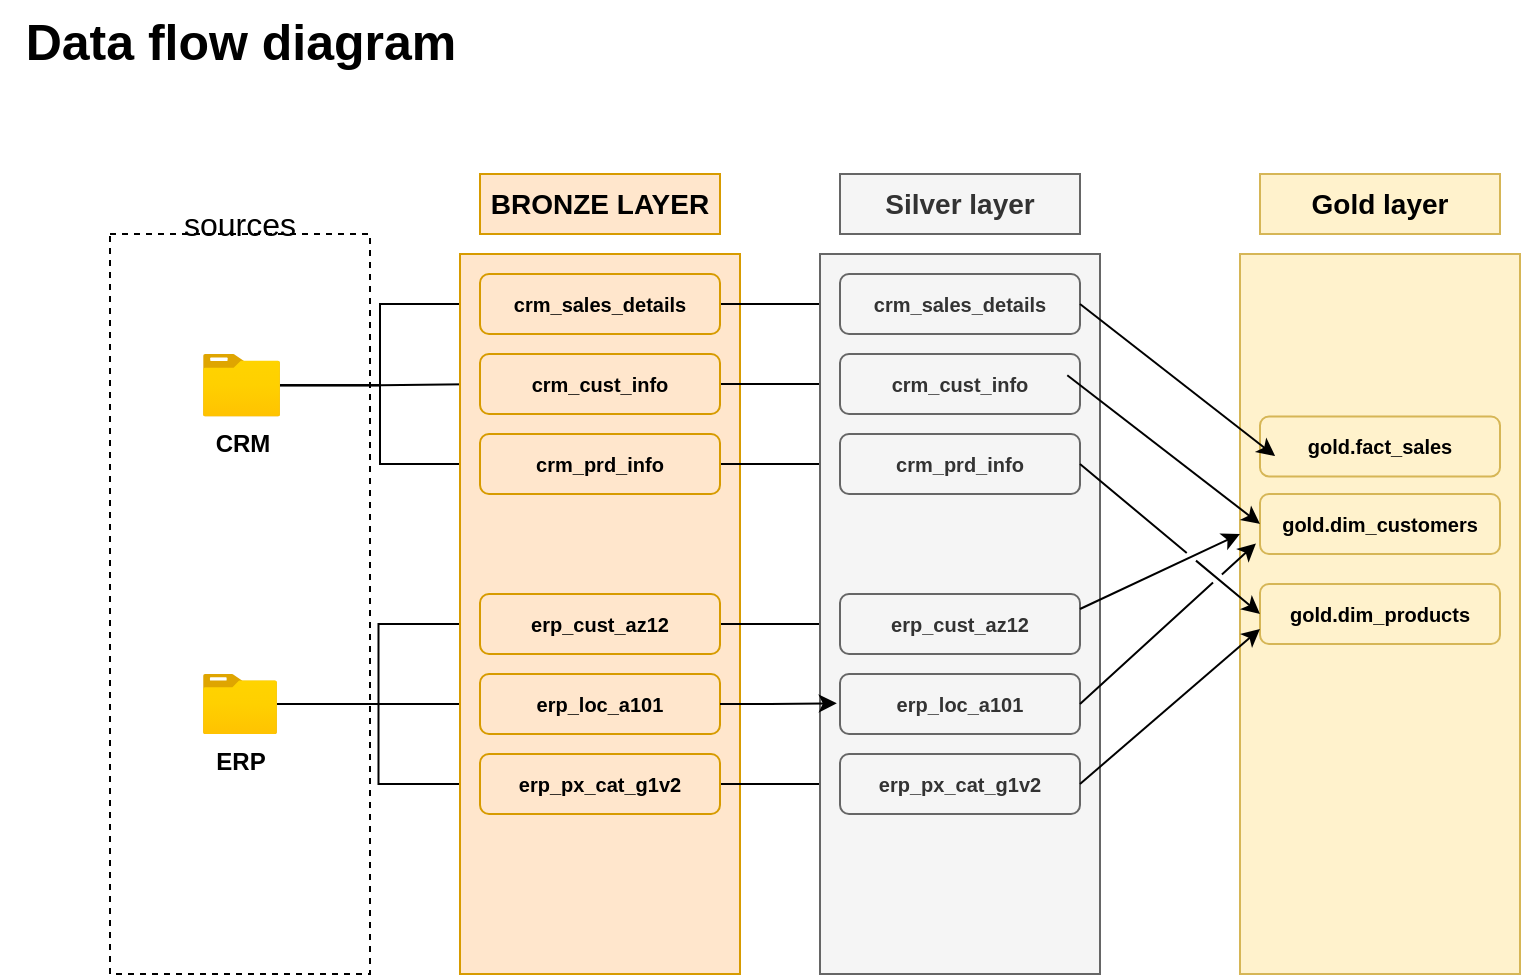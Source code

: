 <mxfile version="27.0.9">
  <diagram name="Page-1" id="uX9SB8GhbqKzCCgNTdIk">
    <mxGraphModel dx="1028" dy="595" grid="1" gridSize="10" guides="1" tooltips="1" connect="1" arrows="1" fold="1" page="1" pageScale="1" pageWidth="850" pageHeight="1100" math="0" shadow="0">
      <root>
        <mxCell id="0" />
        <mxCell id="1" parent="0" />
        <mxCell id="cKIl8IMqutpT79_1VkfK-1" value="&lt;b&gt;&lt;font style=&quot;font-size: 25px;&quot;&gt;Data flow diagram&lt;/font&gt;&lt;/b&gt;" style="text;html=1;align=center;verticalAlign=middle;resizable=0;points=[];autosize=1;strokeColor=none;fillColor=none;" parent="1" vertex="1">
          <mxGeometry y="33" width="240" height="40" as="geometry" />
        </mxCell>
        <mxCell id="cKIl8IMqutpT79_1VkfK-2" value="" style="rounded=0;whiteSpace=wrap;html=1;fillColor=none;dashed=1;" parent="1" vertex="1">
          <mxGeometry x="55" y="150" width="130" height="370" as="geometry" />
        </mxCell>
        <mxCell id="cKIl8IMqutpT79_1VkfK-3" value="&lt;font style=&quot;font-size: 16px;&quot;&gt;sources&lt;/font&gt;" style="rounded=0;whiteSpace=wrap;html=1;fillColor=none;strokeColor=none;" parent="1" vertex="1">
          <mxGeometry x="80" y="130" width="80" height="30" as="geometry" />
        </mxCell>
        <mxCell id="cKIl8IMqutpT79_1VkfK-11" style="edgeStyle=orthogonalEdgeStyle;rounded=0;orthogonalLoop=1;jettySize=auto;html=1;entryX=0;entryY=0.5;entryDx=0;entryDy=0;" parent="1" source="cKIl8IMqutpT79_1VkfK-4" target="cKIl8IMqutpT79_1VkfK-8" edge="1">
          <mxGeometry relative="1" as="geometry" />
        </mxCell>
        <mxCell id="cKIl8IMqutpT79_1VkfK-13" style="edgeStyle=orthogonalEdgeStyle;rounded=0;orthogonalLoop=1;jettySize=auto;html=1;entryX=0;entryY=0.5;entryDx=0;entryDy=0;" parent="1" source="cKIl8IMqutpT79_1VkfK-4" target="cKIl8IMqutpT79_1VkfK-10" edge="1">
          <mxGeometry relative="1" as="geometry" />
        </mxCell>
        <mxCell id="cKIl8IMqutpT79_1VkfK-14" style="edgeStyle=orthogonalEdgeStyle;rounded=0;orthogonalLoop=1;jettySize=auto;html=1;entryX=0;entryY=0.5;entryDx=0;entryDy=0;" parent="1" source="cKIl8IMqutpT79_1VkfK-4" target="cKIl8IMqutpT79_1VkfK-9" edge="1">
          <mxGeometry relative="1" as="geometry" />
        </mxCell>
        <mxCell id="cKIl8IMqutpT79_1VkfK-4" value="&lt;b&gt;CRM&lt;/b&gt;" style="image;aspect=fixed;html=1;points=[];align=center;fontSize=12;image=img/lib/azure2/general/Folder_Blank.svg;" parent="1" vertex="1">
          <mxGeometry x="101.52" y="210" width="38.48" height="31.23" as="geometry" />
        </mxCell>
        <mxCell id="cKIl8IMqutpT79_1VkfK-18" style="edgeStyle=orthogonalEdgeStyle;rounded=0;orthogonalLoop=1;jettySize=auto;html=1;entryX=0;entryY=0.5;entryDx=0;entryDy=0;" parent="1" source="cKIl8IMqutpT79_1VkfK-5" target="cKIl8IMqutpT79_1VkfK-15" edge="1">
          <mxGeometry relative="1" as="geometry" />
        </mxCell>
        <mxCell id="cKIl8IMqutpT79_1VkfK-19" style="edgeStyle=orthogonalEdgeStyle;rounded=0;orthogonalLoop=1;jettySize=auto;html=1;entryX=0;entryY=0.5;entryDx=0;entryDy=0;" parent="1" source="cKIl8IMqutpT79_1VkfK-5" target="cKIl8IMqutpT79_1VkfK-17" edge="1">
          <mxGeometry relative="1" as="geometry" />
        </mxCell>
        <mxCell id="cKIl8IMqutpT79_1VkfK-20" style="edgeStyle=orthogonalEdgeStyle;rounded=0;orthogonalLoop=1;jettySize=auto;html=1;entryX=0;entryY=0.5;entryDx=0;entryDy=0;" parent="1" source="cKIl8IMqutpT79_1VkfK-5" target="cKIl8IMqutpT79_1VkfK-16" edge="1">
          <mxGeometry relative="1" as="geometry" />
        </mxCell>
        <mxCell id="cKIl8IMqutpT79_1VkfK-5" value="&lt;b&gt;ERP&lt;/b&gt;" style="image;aspect=fixed;html=1;points=[];align=center;fontSize=12;image=img/lib/azure2/general/Folder_Blank.svg;" parent="1" vertex="1">
          <mxGeometry x="101.52" y="370" width="36.96" height="30" as="geometry" />
        </mxCell>
        <mxCell id="cKIl8IMqutpT79_1VkfK-6" value="" style="rounded=0;whiteSpace=wrap;html=1;fillColor=#ffe6cc;strokeColor=#d79b00;" parent="1" vertex="1">
          <mxGeometry x="230" y="160" width="140" height="360" as="geometry" />
        </mxCell>
        <mxCell id="cKIl8IMqutpT79_1VkfK-7" value="&lt;font style=&quot;font-size: 14px;&quot;&gt;&lt;b&gt;BRONZE LAYER&lt;/b&gt;&lt;/font&gt;" style="rounded=0;whiteSpace=wrap;html=1;fillColor=#ffe6cc;strokeColor=#d79b00;" parent="1" vertex="1">
          <mxGeometry x="240" y="120" width="120" height="30" as="geometry" />
        </mxCell>
        <mxCell id="TiY_akXoKV1C8zWpc_kx-9" style="edgeStyle=orthogonalEdgeStyle;rounded=0;orthogonalLoop=1;jettySize=auto;html=1;entryX=0;entryY=0.5;entryDx=0;entryDy=0;" edge="1" parent="1" source="cKIl8IMqutpT79_1VkfK-8" target="TiY_akXoKV1C8zWpc_kx-3">
          <mxGeometry relative="1" as="geometry" />
        </mxCell>
        <mxCell id="cKIl8IMqutpT79_1VkfK-8" value="&lt;font style=&quot;font-size: 10px;&quot;&gt;&lt;b style=&quot;&quot;&gt;crm_sales_details&lt;/b&gt;&lt;/font&gt;" style="rounded=1;whiteSpace=wrap;html=1;fillColor=#ffe6cc;strokeColor=#d79b00;" parent="1" vertex="1">
          <mxGeometry x="240" y="170" width="120" height="30" as="geometry" />
        </mxCell>
        <mxCell id="TiY_akXoKV1C8zWpc_kx-11" style="edgeStyle=orthogonalEdgeStyle;rounded=0;orthogonalLoop=1;jettySize=auto;html=1;entryX=0;entryY=0.5;entryDx=0;entryDy=0;" edge="1" parent="1" source="cKIl8IMqutpT79_1VkfK-9" target="TiY_akXoKV1C8zWpc_kx-4">
          <mxGeometry relative="1" as="geometry" />
        </mxCell>
        <mxCell id="cKIl8IMqutpT79_1VkfK-9" value="&lt;font style=&quot;font-size: 10px;&quot;&gt;&lt;b style=&quot;&quot;&gt;crm_prd_info&lt;/b&gt;&lt;/font&gt;" style="rounded=1;whiteSpace=wrap;html=1;fillColor=#ffe6cc;strokeColor=#d79b00;" parent="1" vertex="1">
          <mxGeometry x="240" y="250" width="120" height="30" as="geometry" />
        </mxCell>
        <mxCell id="TiY_akXoKV1C8zWpc_kx-10" style="edgeStyle=orthogonalEdgeStyle;rounded=0;orthogonalLoop=1;jettySize=auto;html=1;" edge="1" parent="1" source="cKIl8IMqutpT79_1VkfK-10" target="TiY_akXoKV1C8zWpc_kx-5">
          <mxGeometry relative="1" as="geometry" />
        </mxCell>
        <mxCell id="cKIl8IMqutpT79_1VkfK-10" value="&lt;font style=&quot;font-size: 10px;&quot;&gt;&lt;b style=&quot;&quot;&gt;crm_cust_info&lt;/b&gt;&lt;/font&gt;" style="rounded=1;whiteSpace=wrap;html=1;fillColor=#ffe6cc;strokeColor=#d79b00;" parent="1" vertex="1">
          <mxGeometry x="240" y="210" width="120" height="30" as="geometry" />
        </mxCell>
        <mxCell id="TiY_akXoKV1C8zWpc_kx-12" style="edgeStyle=orthogonalEdgeStyle;rounded=0;orthogonalLoop=1;jettySize=auto;html=1;entryX=0;entryY=0.5;entryDx=0;entryDy=0;" edge="1" parent="1" source="cKIl8IMqutpT79_1VkfK-15" target="TiY_akXoKV1C8zWpc_kx-6">
          <mxGeometry relative="1" as="geometry" />
        </mxCell>
        <mxCell id="cKIl8IMqutpT79_1VkfK-15" value="&lt;font style=&quot;font-size: 10px;&quot;&gt;&lt;b style=&quot;&quot;&gt;erp_cust_az12&lt;/b&gt;&lt;/font&gt;" style="rounded=1;whiteSpace=wrap;html=1;fillColor=#ffe6cc;strokeColor=#d79b00;" parent="1" vertex="1">
          <mxGeometry x="240" y="330" width="120" height="30" as="geometry" />
        </mxCell>
        <mxCell id="TiY_akXoKV1C8zWpc_kx-14" style="edgeStyle=orthogonalEdgeStyle;rounded=0;orthogonalLoop=1;jettySize=auto;html=1;entryX=0;entryY=0.5;entryDx=0;entryDy=0;" edge="1" parent="1" source="cKIl8IMqutpT79_1VkfK-16" target="TiY_akXoKV1C8zWpc_kx-7">
          <mxGeometry relative="1" as="geometry" />
        </mxCell>
        <mxCell id="cKIl8IMqutpT79_1VkfK-16" value="&lt;font style=&quot;font-size: 10px;&quot;&gt;&lt;b style=&quot;&quot;&gt;erp_px_cat_g1v2&lt;/b&gt;&lt;/font&gt;" style="rounded=1;whiteSpace=wrap;html=1;fillColor=#ffe6cc;strokeColor=#d79b00;" parent="1" vertex="1">
          <mxGeometry x="240" y="410" width="120" height="30" as="geometry" />
        </mxCell>
        <mxCell id="cKIl8IMqutpT79_1VkfK-17" value="&lt;span style=&quot;font-size: 10px;&quot;&gt;&lt;b&gt;erp_loc_a101&lt;/b&gt;&lt;/span&gt;" style="rounded=1;whiteSpace=wrap;html=1;fillColor=#ffe6cc;strokeColor=#d79b00;" parent="1" vertex="1">
          <mxGeometry x="240" y="370" width="120" height="30" as="geometry" />
        </mxCell>
        <mxCell id="TiY_akXoKV1C8zWpc_kx-1" value="" style="rounded=0;whiteSpace=wrap;html=1;fillColor=#f5f5f5;fontColor=#333333;strokeColor=#666666;" vertex="1" parent="1">
          <mxGeometry x="410" y="160" width="140" height="360" as="geometry" />
        </mxCell>
        <mxCell id="TiY_akXoKV1C8zWpc_kx-2" value="&lt;font style=&quot;font-size: 14px;&quot;&gt;&lt;b&gt;Silver layer&lt;/b&gt;&lt;/font&gt;" style="rounded=0;whiteSpace=wrap;html=1;fillColor=#f5f5f5;strokeColor=#666666;fontColor=#333333;" vertex="1" parent="1">
          <mxGeometry x="420" y="120" width="120" height="30" as="geometry" />
        </mxCell>
        <mxCell id="TiY_akXoKV1C8zWpc_kx-3" value="&lt;font style=&quot;font-size: 10px;&quot;&gt;&lt;b style=&quot;&quot;&gt;crm_sales_details&lt;/b&gt;&lt;/font&gt;" style="rounded=1;whiteSpace=wrap;html=1;fillColor=#f5f5f5;strokeColor=#666666;fontColor=#333333;" vertex="1" parent="1">
          <mxGeometry x="420" y="170" width="120" height="30" as="geometry" />
        </mxCell>
        <mxCell id="TiY_akXoKV1C8zWpc_kx-4" value="&lt;font style=&quot;font-size: 10px;&quot;&gt;&lt;b style=&quot;&quot;&gt;crm_prd_info&lt;/b&gt;&lt;/font&gt;" style="rounded=1;whiteSpace=wrap;html=1;fillColor=#f5f5f5;strokeColor=#666666;fontColor=#333333;" vertex="1" parent="1">
          <mxGeometry x="420" y="250" width="120" height="30" as="geometry" />
        </mxCell>
        <mxCell id="TiY_akXoKV1C8zWpc_kx-5" value="&lt;font style=&quot;font-size: 10px;&quot;&gt;&lt;b style=&quot;&quot;&gt;crm_cust_info&lt;/b&gt;&lt;/font&gt;" style="rounded=1;whiteSpace=wrap;html=1;fillColor=#f5f5f5;strokeColor=#666666;fontColor=#333333;" vertex="1" parent="1">
          <mxGeometry x="420" y="210" width="120" height="30" as="geometry" />
        </mxCell>
        <mxCell id="TiY_akXoKV1C8zWpc_kx-6" value="&lt;font style=&quot;font-size: 10px;&quot;&gt;&lt;b style=&quot;&quot;&gt;erp_cust_az12&lt;/b&gt;&lt;/font&gt;" style="rounded=1;whiteSpace=wrap;html=1;fillColor=#f5f5f5;strokeColor=#666666;fontColor=#333333;" vertex="1" parent="1">
          <mxGeometry x="420" y="330" width="120" height="30" as="geometry" />
        </mxCell>
        <mxCell id="TiY_akXoKV1C8zWpc_kx-7" value="&lt;font style=&quot;font-size: 10px;&quot;&gt;&lt;b style=&quot;&quot;&gt;erp_px_cat_g1v2&lt;/b&gt;&lt;/font&gt;" style="rounded=1;whiteSpace=wrap;html=1;fillColor=#f5f5f5;strokeColor=#666666;fontColor=#333333;" vertex="1" parent="1">
          <mxGeometry x="420" y="410" width="120" height="30" as="geometry" />
        </mxCell>
        <mxCell id="TiY_akXoKV1C8zWpc_kx-8" value="&lt;span style=&quot;font-size: 10px;&quot;&gt;&lt;b&gt;erp_loc_a101&lt;/b&gt;&lt;/span&gt;" style="rounded=1;whiteSpace=wrap;html=1;fillColor=#f5f5f5;strokeColor=#666666;fontColor=#333333;" vertex="1" parent="1">
          <mxGeometry x="420" y="370" width="120" height="30" as="geometry" />
        </mxCell>
        <mxCell id="TiY_akXoKV1C8zWpc_kx-13" style="edgeStyle=orthogonalEdgeStyle;rounded=0;orthogonalLoop=1;jettySize=auto;html=1;entryX=0.06;entryY=0.624;entryDx=0;entryDy=0;entryPerimeter=0;" edge="1" parent="1" source="cKIl8IMqutpT79_1VkfK-17" target="TiY_akXoKV1C8zWpc_kx-1">
          <mxGeometry relative="1" as="geometry" />
        </mxCell>
        <mxCell id="TiY_akXoKV1C8zWpc_kx-15" value="" style="rounded=0;whiteSpace=wrap;html=1;fillColor=#fff2cc;strokeColor=#d6b656;" vertex="1" parent="1">
          <mxGeometry x="620" y="160" width="140" height="360" as="geometry" />
        </mxCell>
        <mxCell id="TiY_akXoKV1C8zWpc_kx-16" value="&lt;font style=&quot;font-size: 14px;&quot;&gt;&lt;b&gt;Gold layer&lt;/b&gt;&lt;/font&gt;" style="rounded=0;whiteSpace=wrap;html=1;fillColor=#fff2cc;strokeColor=#d6b656;" vertex="1" parent="1">
          <mxGeometry x="630" y="120" width="120" height="30" as="geometry" />
        </mxCell>
        <mxCell id="TiY_akXoKV1C8zWpc_kx-27" style="edgeStyle=orthogonalEdgeStyle;rounded=0;orthogonalLoop=1;jettySize=auto;html=1;exitX=0.25;exitY=0;exitDx=0;exitDy=0;jumpStyle=gap;" edge="1" parent="1" source="TiY_akXoKV1C8zWpc_kx-17">
          <mxGeometry relative="1" as="geometry">
            <mxPoint x="660" y="280" as="targetPoint" />
          </mxGeometry>
        </mxCell>
        <mxCell id="TiY_akXoKV1C8zWpc_kx-17" value="&lt;font style=&quot;font-size: 10px;&quot;&gt;&lt;b style=&quot;&quot;&gt;gold.dim_customers&lt;/b&gt;&lt;/font&gt;" style="rounded=1;whiteSpace=wrap;html=1;fillColor=#fff2cc;strokeColor=#d6b656;" vertex="1" parent="1">
          <mxGeometry x="630" y="280" width="120" height="30" as="geometry" />
        </mxCell>
        <mxCell id="TiY_akXoKV1C8zWpc_kx-18" value="&lt;font style=&quot;font-size: 10px;&quot;&gt;&lt;b style=&quot;&quot;&gt;gold.fact_sales&lt;/b&gt;&lt;/font&gt;" style="rounded=1;whiteSpace=wrap;html=1;fillColor=#fff2cc;strokeColor=#d6b656;" vertex="1" parent="1">
          <mxGeometry x="630" y="241.23" width="120" height="30" as="geometry" />
        </mxCell>
        <mxCell id="TiY_akXoKV1C8zWpc_kx-19" value="&lt;font style=&quot;font-size: 10px;&quot;&gt;&lt;b style=&quot;&quot;&gt;gold.dim_products&lt;/b&gt;&lt;/font&gt;" style="rounded=1;whiteSpace=wrap;html=1;fillColor=#fff2cc;strokeColor=#d6b656;" vertex="1" parent="1">
          <mxGeometry x="630" y="325" width="120" height="30" as="geometry" />
        </mxCell>
        <mxCell id="TiY_akXoKV1C8zWpc_kx-23" value="" style="endArrow=classic;html=1;rounded=0;exitX=1;exitY=0.5;exitDx=0;exitDy=0;entryX=0.063;entryY=0.66;entryDx=0;entryDy=0;entryPerimeter=0;" edge="1" parent="1" source="TiY_akXoKV1C8zWpc_kx-3" target="TiY_akXoKV1C8zWpc_kx-18">
          <mxGeometry width="50" height="50" relative="1" as="geometry">
            <mxPoint x="560" y="220" as="sourcePoint" />
            <mxPoint x="610" y="170" as="targetPoint" />
          </mxGeometry>
        </mxCell>
        <mxCell id="TiY_akXoKV1C8zWpc_kx-24" value="" style="endArrow=classic;html=1;rounded=0;exitX=0.947;exitY=0.353;exitDx=0;exitDy=0;entryX=0;entryY=0.5;entryDx=0;entryDy=0;exitPerimeter=0;jumpStyle=gap;" edge="1" parent="1" source="TiY_akXoKV1C8zWpc_kx-5" target="TiY_akXoKV1C8zWpc_kx-17">
          <mxGeometry width="50" height="50" relative="1" as="geometry">
            <mxPoint x="560" y="250" as="sourcePoint" />
            <mxPoint x="658" y="285" as="targetPoint" />
          </mxGeometry>
        </mxCell>
        <mxCell id="TiY_akXoKV1C8zWpc_kx-25" value="" style="endArrow=classic;html=1;rounded=0;exitX=1;exitY=0.25;exitDx=0;exitDy=0;jumpStyle=gap;" edge="1" parent="1" source="TiY_akXoKV1C8zWpc_kx-6">
          <mxGeometry width="50" height="50" relative="1" as="geometry">
            <mxPoint x="580" y="240" as="sourcePoint" />
            <mxPoint x="620" y="300" as="targetPoint" />
          </mxGeometry>
        </mxCell>
        <mxCell id="TiY_akXoKV1C8zWpc_kx-26" value="" style="endArrow=classic;html=1;rounded=0;exitX=1;exitY=0.5;exitDx=0;exitDy=0;entryX=0;entryY=0.5;entryDx=0;entryDy=0;jumpStyle=gap;" edge="1" parent="1" source="TiY_akXoKV1C8zWpc_kx-4" target="TiY_akXoKV1C8zWpc_kx-19">
          <mxGeometry width="50" height="50" relative="1" as="geometry">
            <mxPoint x="570" y="250" as="sourcePoint" />
            <mxPoint x="668" y="285" as="targetPoint" />
          </mxGeometry>
        </mxCell>
        <mxCell id="TiY_akXoKV1C8zWpc_kx-28" value="" style="endArrow=classic;html=1;rounded=0;exitX=1;exitY=0.5;exitDx=0;exitDy=0;entryX=0;entryY=0.75;entryDx=0;entryDy=0;jumpStyle=gap;" edge="1" parent="1" source="TiY_akXoKV1C8zWpc_kx-7" target="TiY_akXoKV1C8zWpc_kx-19">
          <mxGeometry width="50" height="50" relative="1" as="geometry">
            <mxPoint x="570" y="370" as="sourcePoint" />
            <mxPoint x="668" y="405" as="targetPoint" />
          </mxGeometry>
        </mxCell>
        <mxCell id="TiY_akXoKV1C8zWpc_kx-29" value="" style="endArrow=classic;html=1;rounded=0;exitX=1;exitY=0.5;exitDx=0;exitDy=0;entryX=0.057;entryY=0.402;entryDx=0;entryDy=0;entryPerimeter=0;jumpStyle=gap;" edge="1" parent="1" source="TiY_akXoKV1C8zWpc_kx-8" target="TiY_akXoKV1C8zWpc_kx-15">
          <mxGeometry width="50" height="50" relative="1" as="geometry">
            <mxPoint x="550" y="360" as="sourcePoint" />
            <mxPoint x="648" y="395" as="targetPoint" />
          </mxGeometry>
        </mxCell>
      </root>
    </mxGraphModel>
  </diagram>
</mxfile>
